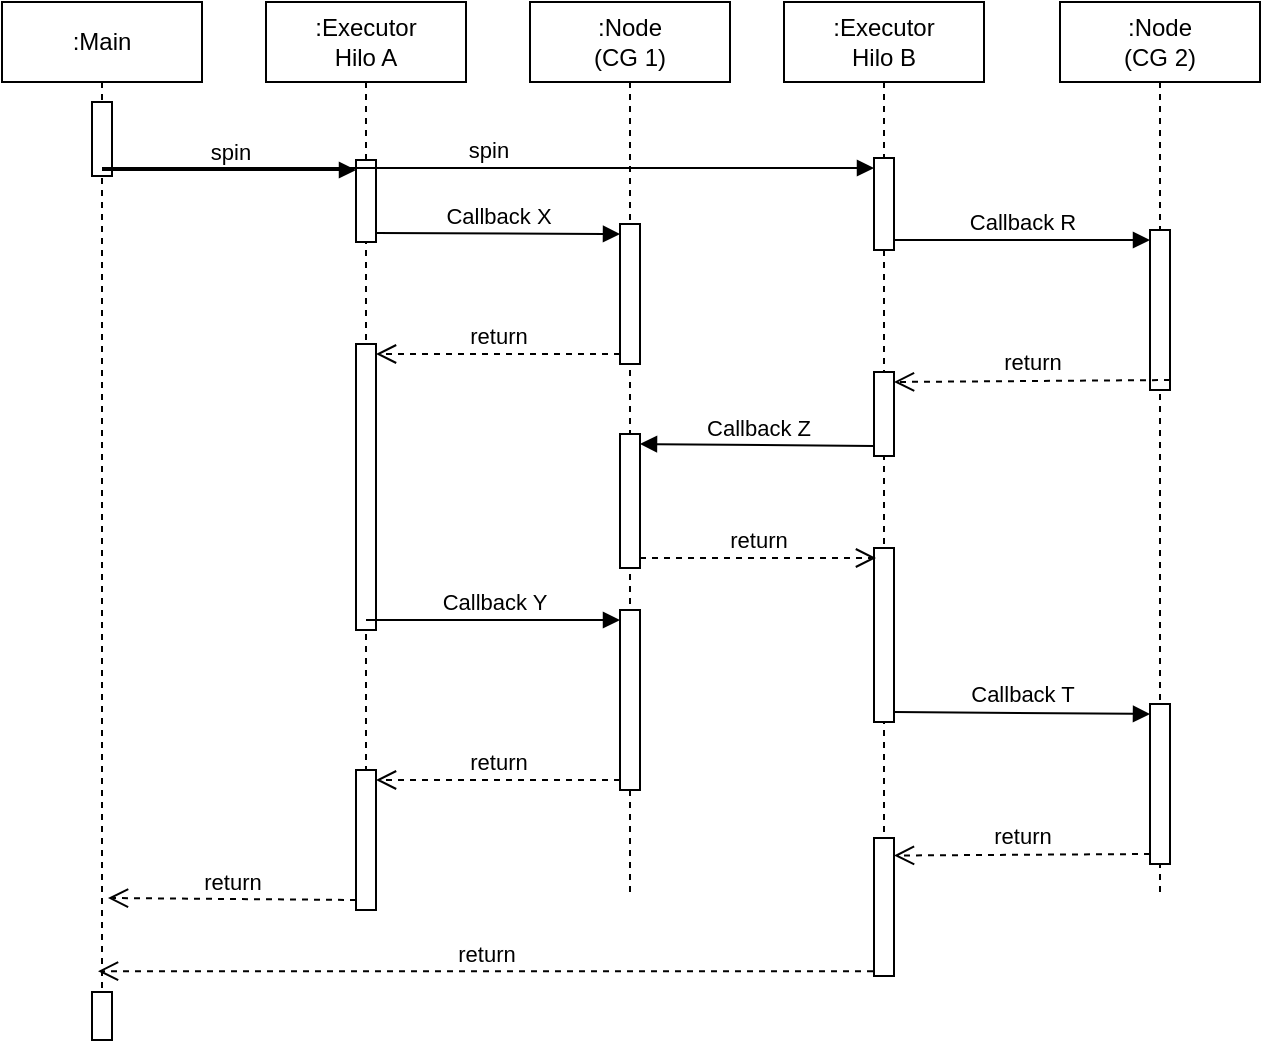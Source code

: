 <mxfile version="22.1.2" type="device">
  <diagram name="Page-1" id="2YBvvXClWsGukQMizWep">
    <mxGraphModel dx="1195" dy="703" grid="0" gridSize="10" guides="1" tooltips="1" connect="1" arrows="1" fold="1" page="1" pageScale="1" pageWidth="850" pageHeight="1100" math="0" shadow="0">
      <root>
        <mxCell id="0" />
        <mxCell id="1" parent="0" />
        <mxCell id="3ht_mySO1QTC6cHVY3LA-8" value=":Main" style="shape=umlLifeline;perimeter=lifelinePerimeter;whiteSpace=wrap;html=1;container=1;dropTarget=0;collapsible=0;recursiveResize=0;outlineConnect=0;portConstraint=eastwest;newEdgeStyle={&quot;curved&quot;:0,&quot;rounded&quot;:0};" parent="1" vertex="1">
          <mxGeometry x="81" y="102" width="100" height="495" as="geometry" />
        </mxCell>
        <mxCell id="3ht_mySO1QTC6cHVY3LA-7" value="" style="html=1;points=[[0,0,0,0,5],[0,1,0,0,-5],[1,0,0,0,5],[1,1,0,0,-5]];perimeter=orthogonalPerimeter;outlineConnect=0;targetShapes=umlLifeline;portConstraint=eastwest;newEdgeStyle={&quot;curved&quot;:0,&quot;rounded&quot;:0};" parent="3ht_mySO1QTC6cHVY3LA-8" vertex="1">
          <mxGeometry x="45" y="50" width="10" height="37" as="geometry" />
        </mxCell>
        <mxCell id="3ht_mySO1QTC6cHVY3LA-9" value=":Executor&lt;br&gt;Hilo A" style="shape=umlLifeline;perimeter=lifelinePerimeter;whiteSpace=wrap;html=1;container=1;dropTarget=0;collapsible=0;recursiveResize=0;outlineConnect=0;portConstraint=eastwest;newEdgeStyle={&quot;curved&quot;:0,&quot;rounded&quot;:0};" parent="1" vertex="1">
          <mxGeometry x="213" y="102" width="100" height="454" as="geometry" />
        </mxCell>
        <mxCell id="3ht_mySO1QTC6cHVY3LA-12" value="" style="html=1;points=[[0,0,0,0,5],[0,1,0,0,-5],[1,0,0,0,5],[1,1,0,0,-5]];perimeter=orthogonalPerimeter;outlineConnect=0;targetShapes=umlLifeline;portConstraint=eastwest;newEdgeStyle={&quot;curved&quot;:0,&quot;rounded&quot;:0};" parent="3ht_mySO1QTC6cHVY3LA-9" vertex="1">
          <mxGeometry x="45" y="79" width="10" height="41" as="geometry" />
        </mxCell>
        <mxCell id="3ht_mySO1QTC6cHVY3LA-18" value="" style="html=1;points=[[0,0,0,0,5],[0,1,0,0,-5],[1,0,0,0,5],[1,1,0,0,-5]];perimeter=orthogonalPerimeter;outlineConnect=0;targetShapes=umlLifeline;portConstraint=eastwest;newEdgeStyle={&quot;curved&quot;:0,&quot;rounded&quot;:0};" parent="3ht_mySO1QTC6cHVY3LA-9" vertex="1">
          <mxGeometry x="45" y="171" width="10" height="143" as="geometry" />
        </mxCell>
        <mxCell id="3ht_mySO1QTC6cHVY3LA-22" value="" style="html=1;points=[[0,0,0,0,5],[0,1,0,0,-5],[1,0,0,0,5],[1,1,0,0,-5]];perimeter=orthogonalPerimeter;outlineConnect=0;targetShapes=umlLifeline;portConstraint=eastwest;newEdgeStyle={&quot;curved&quot;:0,&quot;rounded&quot;:0};" parent="3ht_mySO1QTC6cHVY3LA-9" vertex="1">
          <mxGeometry x="45" y="384" width="10" height="70" as="geometry" />
        </mxCell>
        <mxCell id="3ht_mySO1QTC6cHVY3LA-13" value=":Node&lt;br&gt;(CG 1)" style="shape=umlLifeline;perimeter=lifelinePerimeter;whiteSpace=wrap;html=1;container=1;dropTarget=0;collapsible=0;recursiveResize=0;outlineConnect=0;portConstraint=eastwest;newEdgeStyle={&quot;curved&quot;:0,&quot;rounded&quot;:0};" parent="1" vertex="1">
          <mxGeometry x="345" y="102" width="100" height="448" as="geometry" />
        </mxCell>
        <mxCell id="3ht_mySO1QTC6cHVY3LA-15" value="" style="html=1;points=[[0,0,0,0,5],[0,1,0,0,-5],[1,0,0,0,5],[1,1,0,0,-5]];perimeter=orthogonalPerimeter;outlineConnect=0;targetShapes=umlLifeline;portConstraint=eastwest;newEdgeStyle={&quot;curved&quot;:0,&quot;rounded&quot;:0};" parent="3ht_mySO1QTC6cHVY3LA-13" vertex="1">
          <mxGeometry x="45" y="111" width="10" height="70" as="geometry" />
        </mxCell>
        <mxCell id="3ht_mySO1QTC6cHVY3LA-19" value="" style="html=1;points=[[0,0,0,0,5],[0,1,0,0,-5],[1,0,0,0,5],[1,1,0,0,-5]];perimeter=orthogonalPerimeter;outlineConnect=0;targetShapes=umlLifeline;portConstraint=eastwest;newEdgeStyle={&quot;curved&quot;:0,&quot;rounded&quot;:0};" parent="3ht_mySO1QTC6cHVY3LA-13" vertex="1">
          <mxGeometry x="45" y="304" width="10" height="90" as="geometry" />
        </mxCell>
        <mxCell id="sFnjyFpjkrM1HIScR7vb-9" value="" style="html=1;points=[[0,0,0,0,5],[0,1,0,0,-5],[1,0,0,0,5],[1,1,0,0,-5]];perimeter=orthogonalPerimeter;outlineConnect=0;targetShapes=umlLifeline;portConstraint=eastwest;newEdgeStyle={&quot;curved&quot;:0,&quot;rounded&quot;:0};" vertex="1" parent="3ht_mySO1QTC6cHVY3LA-13">
          <mxGeometry x="45" y="216" width="10" height="67" as="geometry" />
        </mxCell>
        <mxCell id="3ht_mySO1QTC6cHVY3LA-16" value="Callback X" style="html=1;verticalAlign=bottom;endArrow=block;curved=0;rounded=0;entryX=0;entryY=0;entryDx=0;entryDy=5;exitX=1;exitY=0.889;exitDx=0;exitDy=0;exitPerimeter=0;" parent="1" source="3ht_mySO1QTC6cHVY3LA-12" target="3ht_mySO1QTC6cHVY3LA-15" edge="1">
          <mxGeometry relative="1" as="geometry">
            <mxPoint x="272" y="223" as="sourcePoint" />
          </mxGeometry>
        </mxCell>
        <mxCell id="3ht_mySO1QTC6cHVY3LA-17" value="return" style="html=1;verticalAlign=bottom;endArrow=open;dashed=1;endSize=8;curved=0;rounded=0;exitX=0;exitY=1;exitDx=0;exitDy=-5;entryX=1;entryY=0;entryDx=0;entryDy=5;entryPerimeter=0;" parent="1" source="3ht_mySO1QTC6cHVY3LA-15" target="3ht_mySO1QTC6cHVY3LA-18" edge="1">
          <mxGeometry relative="1" as="geometry">
            <mxPoint x="271" y="293" as="targetPoint" />
          </mxGeometry>
        </mxCell>
        <mxCell id="3ht_mySO1QTC6cHVY3LA-20" value="Callback Y" style="html=1;verticalAlign=bottom;endArrow=block;curved=0;rounded=0;entryX=0;entryY=0;entryDx=0;entryDy=5;" parent="1" source="3ht_mySO1QTC6cHVY3LA-9" target="3ht_mySO1QTC6cHVY3LA-19" edge="1">
          <mxGeometry relative="1" as="geometry">
            <mxPoint x="319" y="325" as="sourcePoint" />
          </mxGeometry>
        </mxCell>
        <mxCell id="3ht_mySO1QTC6cHVY3LA-21" value="return" style="html=1;verticalAlign=bottom;endArrow=open;dashed=1;endSize=8;curved=0;rounded=0;exitX=0;exitY=1;exitDx=0;exitDy=-5;entryX=1;entryY=0;entryDx=0;entryDy=5;entryPerimeter=0;" parent="1" source="3ht_mySO1QTC6cHVY3LA-19" target="3ht_mySO1QTC6cHVY3LA-22" edge="1">
          <mxGeometry relative="1" as="geometry">
            <mxPoint x="321" y="395" as="targetPoint" />
          </mxGeometry>
        </mxCell>
        <mxCell id="3ht_mySO1QTC6cHVY3LA-23" value="return" style="html=1;verticalAlign=bottom;endArrow=open;dashed=1;endSize=8;curved=0;rounded=0;exitX=0;exitY=1;exitDx=0;exitDy=-5;exitPerimeter=0;entryX=1;entryY=0;entryDx=0;entryDy=5;entryPerimeter=0;" parent="1" source="3ht_mySO1QTC6cHVY3LA-22" edge="1">
          <mxGeometry relative="1" as="geometry">
            <mxPoint x="638" y="486" as="sourcePoint" />
            <mxPoint x="134" y="550" as="targetPoint" />
          </mxGeometry>
        </mxCell>
        <mxCell id="sFnjyFpjkrM1HIScR7vb-1" value=":Executor&lt;br&gt;Hilo B" style="shape=umlLifeline;perimeter=lifelinePerimeter;whiteSpace=wrap;html=1;container=1;dropTarget=0;collapsible=0;recursiveResize=0;outlineConnect=0;portConstraint=eastwest;newEdgeStyle={&quot;curved&quot;:0,&quot;rounded&quot;:0};" vertex="1" parent="1">
          <mxGeometry x="472" y="102" width="100" height="487" as="geometry" />
        </mxCell>
        <mxCell id="sFnjyFpjkrM1HIScR7vb-7" value="" style="html=1;points=[[0,0,0,0,5],[0,1,0,0,-5],[1,0,0,0,5],[1,1,0,0,-5]];perimeter=orthogonalPerimeter;outlineConnect=0;targetShapes=umlLifeline;portConstraint=eastwest;newEdgeStyle={&quot;curved&quot;:0,&quot;rounded&quot;:0};" vertex="1" parent="sFnjyFpjkrM1HIScR7vb-1">
          <mxGeometry x="45" y="78" width="10" height="46" as="geometry" />
        </mxCell>
        <mxCell id="sFnjyFpjkrM1HIScR7vb-6" value="" style="html=1;points=[[0,0,0,0,5],[0,1,0,0,-5],[1,0,0,0,5],[1,1,0,0,-5]];perimeter=orthogonalPerimeter;outlineConnect=0;targetShapes=umlLifeline;portConstraint=eastwest;newEdgeStyle={&quot;curved&quot;:0,&quot;rounded&quot;:0};" vertex="1" parent="sFnjyFpjkrM1HIScR7vb-1">
          <mxGeometry x="45" y="185" width="10" height="42" as="geometry" />
        </mxCell>
        <mxCell id="sFnjyFpjkrM1HIScR7vb-16" value="" style="html=1;points=[[0,0,0,0,5],[0,1,0,0,-5],[1,0,0,0,5],[1,1,0,0,-5]];perimeter=orthogonalPerimeter;outlineConnect=0;targetShapes=umlLifeline;portConstraint=eastwest;newEdgeStyle={&quot;curved&quot;:0,&quot;rounded&quot;:0};" vertex="1" parent="sFnjyFpjkrM1HIScR7vb-1">
          <mxGeometry x="45" y="273" width="10" height="87" as="geometry" />
        </mxCell>
        <mxCell id="sFnjyFpjkrM1HIScR7vb-21" value="" style="html=1;points=[[0,0,0,0,5],[0,1,0,0,-5],[1,0,0,0,5],[1,1,0,0,-5]];perimeter=orthogonalPerimeter;outlineConnect=0;targetShapes=umlLifeline;portConstraint=eastwest;newEdgeStyle={&quot;curved&quot;:0,&quot;rounded&quot;:0};" vertex="1" parent="sFnjyFpjkrM1HIScR7vb-1">
          <mxGeometry x="45" y="418" width="10" height="69" as="geometry" />
        </mxCell>
        <mxCell id="sFnjyFpjkrM1HIScR7vb-5" value=":Node&lt;br&gt;(CG 2)" style="shape=umlLifeline;perimeter=lifelinePerimeter;whiteSpace=wrap;html=1;container=1;dropTarget=0;collapsible=0;recursiveResize=0;outlineConnect=0;portConstraint=eastwest;newEdgeStyle={&quot;curved&quot;:0,&quot;rounded&quot;:0};" vertex="1" parent="1">
          <mxGeometry x="610" y="102" width="100" height="448" as="geometry" />
        </mxCell>
        <mxCell id="sFnjyFpjkrM1HIScR7vb-13" value="" style="html=1;points=[[0,0,0,0,5],[0,1,0,0,-5],[1,0,0,0,5],[1,1,0,0,-5]];perimeter=orthogonalPerimeter;outlineConnect=0;targetShapes=umlLifeline;portConstraint=eastwest;newEdgeStyle={&quot;curved&quot;:0,&quot;rounded&quot;:0};" vertex="1" parent="sFnjyFpjkrM1HIScR7vb-5">
          <mxGeometry x="45" y="114" width="10" height="80" as="geometry" />
        </mxCell>
        <mxCell id="sFnjyFpjkrM1HIScR7vb-18" value="" style="html=1;points=[[0,0,0,0,5],[0,1,0,0,-5],[1,0,0,0,5],[1,1,0,0,-5]];perimeter=orthogonalPerimeter;outlineConnect=0;targetShapes=umlLifeline;portConstraint=eastwest;newEdgeStyle={&quot;curved&quot;:0,&quot;rounded&quot;:0};" vertex="1" parent="sFnjyFpjkrM1HIScR7vb-5">
          <mxGeometry x="45" y="351" width="10" height="80" as="geometry" />
        </mxCell>
        <mxCell id="sFnjyFpjkrM1HIScR7vb-10" value="Callback Z" style="html=1;verticalAlign=bottom;endArrow=block;curved=0;rounded=0;entryX=1;entryY=0;entryDx=0;entryDy=5;exitX=0;exitY=1;exitDx=0;exitDy=-5;exitPerimeter=0;" edge="1" target="sFnjyFpjkrM1HIScR7vb-9" parent="1" source="sFnjyFpjkrM1HIScR7vb-6">
          <mxGeometry relative="1" as="geometry">
            <mxPoint x="504" y="326" as="sourcePoint" />
          </mxGeometry>
        </mxCell>
        <mxCell id="sFnjyFpjkrM1HIScR7vb-11" value="return" style="html=1;verticalAlign=bottom;endArrow=open;dashed=1;endSize=8;curved=0;rounded=0;exitX=1;exitY=1;exitDx=0;exitDy=-5;" edge="1" source="sFnjyFpjkrM1HIScR7vb-9" parent="1">
          <mxGeometry relative="1" as="geometry">
            <mxPoint x="518" y="380" as="targetPoint" />
          </mxGeometry>
        </mxCell>
        <mxCell id="sFnjyFpjkrM1HIScR7vb-14" value="Callback R" style="html=1;verticalAlign=bottom;endArrow=block;curved=0;rounded=0;entryX=0;entryY=0;entryDx=0;entryDy=5;exitX=1;exitY=1;exitDx=0;exitDy=-5;exitPerimeter=0;entryPerimeter=0;" edge="1" target="sFnjyFpjkrM1HIScR7vb-13" parent="1" source="sFnjyFpjkrM1HIScR7vb-7">
          <mxGeometry relative="1" as="geometry">
            <mxPoint x="735" y="236" as="sourcePoint" />
          </mxGeometry>
        </mxCell>
        <mxCell id="sFnjyFpjkrM1HIScR7vb-15" value="return" style="html=1;verticalAlign=bottom;endArrow=open;dashed=1;endSize=8;curved=0;rounded=0;exitX=1;exitY=1;exitDx=0;exitDy=-5;entryX=1;entryY=0;entryDx=0;entryDy=5;entryPerimeter=0;" edge="1" source="sFnjyFpjkrM1HIScR7vb-13" parent="1" target="sFnjyFpjkrM1HIScR7vb-6">
          <mxGeometry relative="1" as="geometry">
            <mxPoint x="534" y="291" as="targetPoint" />
          </mxGeometry>
        </mxCell>
        <mxCell id="sFnjyFpjkrM1HIScR7vb-19" value="Callback T" style="html=1;verticalAlign=bottom;endArrow=block;curved=0;rounded=0;entryX=0;entryY=0;entryDx=0;entryDy=5;exitX=1;exitY=1;exitDx=0;exitDy=-5;exitPerimeter=0;" edge="1" target="sFnjyFpjkrM1HIScR7vb-18" parent="1" source="sFnjyFpjkrM1HIScR7vb-16">
          <mxGeometry relative="1" as="geometry">
            <mxPoint x="336" y="416" as="sourcePoint" />
          </mxGeometry>
        </mxCell>
        <mxCell id="sFnjyFpjkrM1HIScR7vb-20" value="return" style="html=1;verticalAlign=bottom;endArrow=open;dashed=1;endSize=8;curved=0;rounded=0;exitX=0;exitY=1;exitDx=0;exitDy=-5;entryX=1;entryY=0.127;entryDx=0;entryDy=0;entryPerimeter=0;" edge="1" source="sFnjyFpjkrM1HIScR7vb-18" parent="1" target="sFnjyFpjkrM1HIScR7vb-21">
          <mxGeometry relative="1" as="geometry">
            <mxPoint x="583" y="584" as="targetPoint" />
          </mxGeometry>
        </mxCell>
        <mxCell id="sFnjyFpjkrM1HIScR7vb-22" value="return" style="html=1;verticalAlign=bottom;endArrow=open;dashed=1;endSize=8;curved=0;rounded=0;" edge="1" parent="1">
          <mxGeometry relative="1" as="geometry">
            <mxPoint x="516.5" y="586.58" as="sourcePoint" />
            <mxPoint x="129" y="586.58" as="targetPoint" />
          </mxGeometry>
        </mxCell>
        <mxCell id="sFnjyFpjkrM1HIScR7vb-23" value="" style="html=1;points=[[0,0,0,0,5],[0,1,0,0,-5],[1,0,0,0,5],[1,1,0,0,-5]];perimeter=orthogonalPerimeter;outlineConnect=0;targetShapes=umlLifeline;portConstraint=eastwest;newEdgeStyle={&quot;curved&quot;:0,&quot;rounded&quot;:0};" vertex="1" parent="1">
          <mxGeometry x="126" y="597" width="10" height="24" as="geometry" />
        </mxCell>
        <mxCell id="sFnjyFpjkrM1HIScR7vb-24" value="spin" style="html=1;verticalAlign=bottom;endArrow=block;curved=0;rounded=0;entryX=0;entryY=0;entryDx=0;entryDy=5;entryPerimeter=0;" edge="1" parent="1" source="3ht_mySO1QTC6cHVY3LA-8" target="3ht_mySO1QTC6cHVY3LA-12">
          <mxGeometry width="80" relative="1" as="geometry">
            <mxPoint x="406" y="451" as="sourcePoint" />
            <mxPoint x="486" y="451" as="targetPoint" />
          </mxGeometry>
        </mxCell>
        <mxCell id="sFnjyFpjkrM1HIScR7vb-25" value="spin" style="html=1;verticalAlign=bottom;endArrow=block;curved=0;rounded=0;entryX=0;entryY=0;entryDx=0;entryDy=5;entryPerimeter=0;" edge="1" parent="1" source="3ht_mySO1QTC6cHVY3LA-8" target="sFnjyFpjkrM1HIScR7vb-7">
          <mxGeometry width="80" relative="1" as="geometry">
            <mxPoint x="406" y="451" as="sourcePoint" />
            <mxPoint x="486" y="451" as="targetPoint" />
          </mxGeometry>
        </mxCell>
      </root>
    </mxGraphModel>
  </diagram>
</mxfile>
